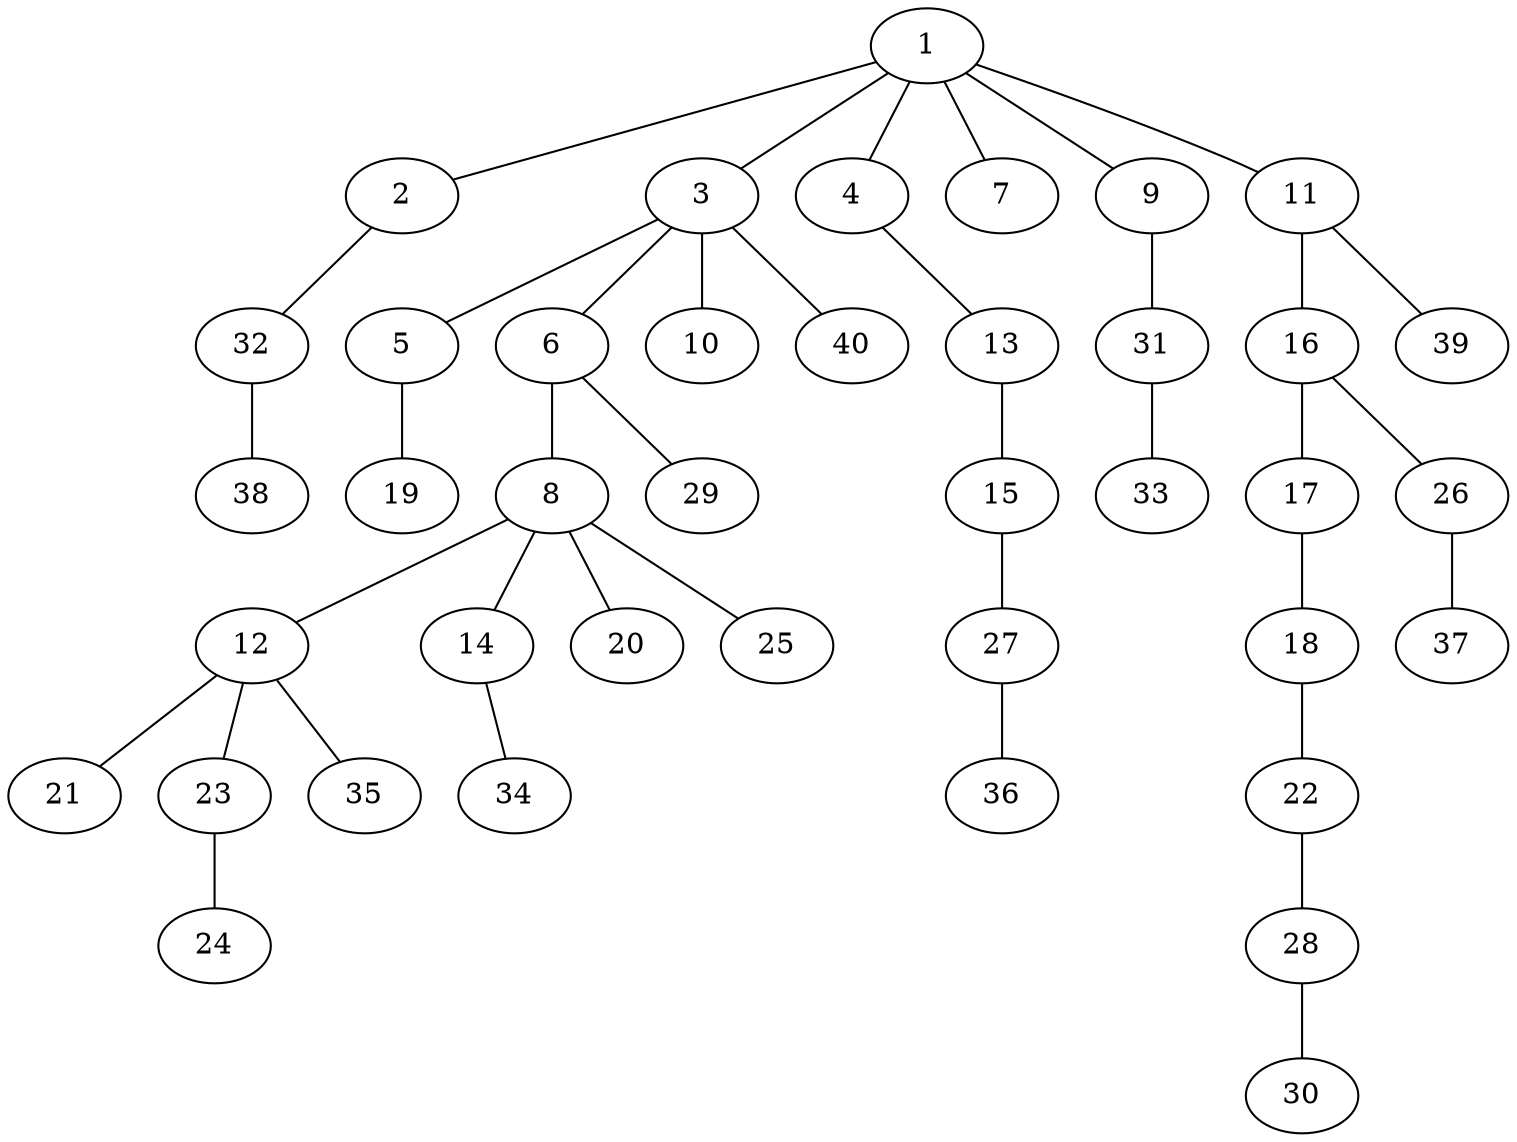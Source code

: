graph graphname {1--2
1--3
1--4
1--7
1--9
1--11
2--32
3--5
3--6
3--10
3--40
4--13
5--19
6--8
6--29
8--12
8--14
8--20
8--25
9--31
11--16
11--39
12--21
12--23
12--35
13--15
14--34
15--27
16--17
16--26
17--18
18--22
22--28
23--24
26--37
27--36
28--30
31--33
32--38
}